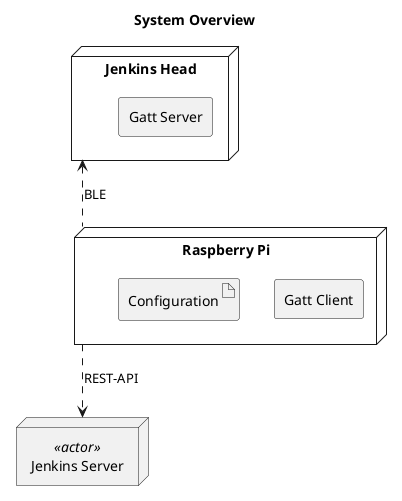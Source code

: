 @startuml "system-overview"
skinparam classAttributeIconSize 0
title System Overview

node "Jenkins Head" as JenkinsHead {
    rectangle "Gatt Server"
}

node "Jenkins Server" <<actor>> as JenkinsServer {
}

node "Raspberry Pi" as RaspberryPi {
    rectangle "Gatt Client" as GattClient
    artifact Configuration 
}


RaspberryPi ..> JenkinsServer : REST-API
JenkinsHead <.. RaspberryPi : BLE

@enduml
